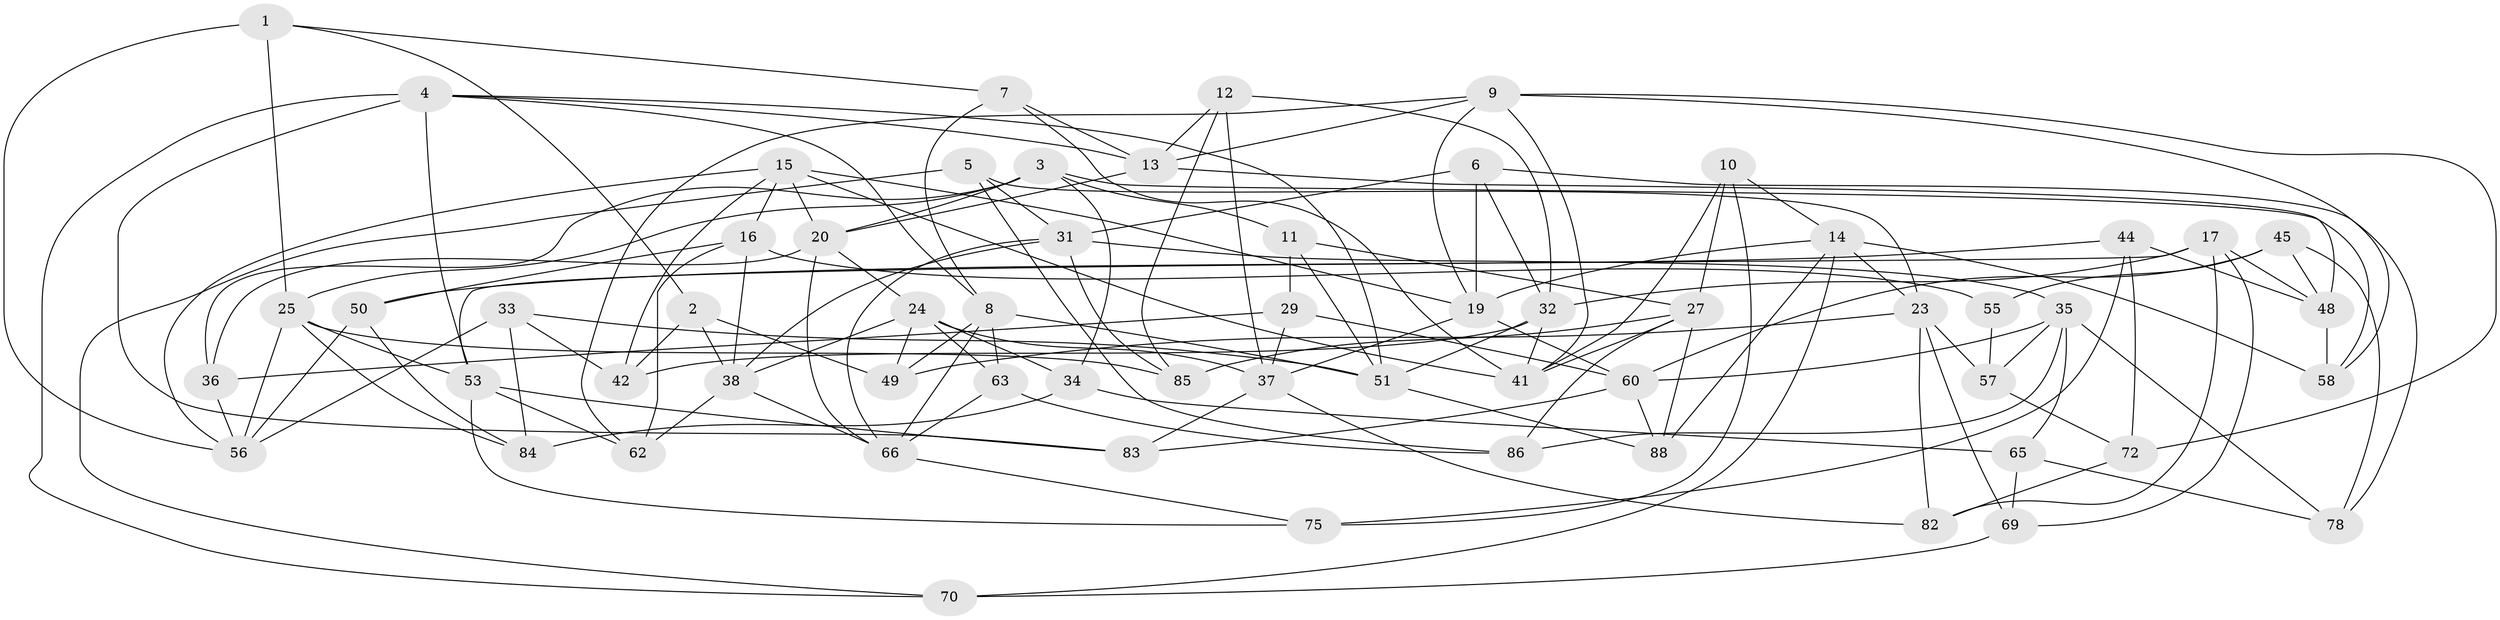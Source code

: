 // original degree distribution, {4: 1.0}
// Generated by graph-tools (version 1.1) at 2025/11/02/27/25 16:11:43]
// undirected, 61 vertices, 147 edges
graph export_dot {
graph [start="1"]
  node [color=gray90,style=filled];
  1;
  2;
  3 [super="+52"];
  4 [super="+22"];
  5;
  6;
  7;
  8 [super="+18"];
  9 [super="+28"];
  10;
  11;
  12;
  13 [super="+47"];
  14 [super="+26"];
  15 [super="+73"];
  16 [super="+74"];
  17 [super="+40"];
  19 [super="+43"];
  20 [super="+21"];
  23 [super="+64"];
  24 [super="+46"];
  25 [super="+30"];
  27 [super="+39"];
  29;
  31 [super="+54"];
  32 [super="+76"];
  33;
  34;
  35 [super="+77"];
  36;
  37 [super="+59"];
  38 [super="+79"];
  41 [super="+61"];
  42;
  44;
  45;
  48 [super="+68"];
  49;
  50;
  51 [super="+71"];
  53 [super="+87"];
  55;
  56 [super="+80"];
  57;
  58;
  60 [super="+67"];
  62;
  63;
  65;
  66 [super="+81"];
  69;
  70;
  72;
  75;
  78;
  82;
  83;
  84;
  85;
  86;
  88;
  1 -- 2;
  1 -- 7;
  1 -- 25;
  1 -- 56;
  2 -- 49;
  2 -- 42;
  2 -- 38;
  3 -- 34;
  3 -- 20;
  3 -- 58;
  3 -- 11;
  3 -- 25;
  3 -- 36;
  4 -- 83;
  4 -- 13;
  4 -- 53;
  4 -- 8;
  4 -- 51;
  4 -- 70;
  5 -- 70;
  5 -- 86;
  5 -- 31;
  5 -- 23;
  6 -- 19;
  6 -- 78;
  6 -- 31;
  6 -- 32;
  7 -- 13;
  7 -- 41;
  7 -- 8;
  8 -- 63;
  8 -- 49;
  8 -- 66;
  8 -- 51;
  9 -- 41;
  9 -- 19;
  9 -- 72;
  9 -- 58;
  9 -- 62;
  9 -- 13;
  10 -- 14;
  10 -- 75;
  10 -- 27;
  10 -- 41;
  11 -- 51;
  11 -- 29;
  11 -- 27;
  12 -- 85;
  12 -- 37;
  12 -- 13;
  12 -- 32;
  13 -- 48;
  13 -- 20;
  14 -- 58;
  14 -- 88;
  14 -- 70;
  14 -- 19;
  14 -- 23;
  15 -- 19;
  15 -- 41;
  15 -- 42;
  15 -- 16;
  15 -- 56;
  15 -- 20;
  16 -- 62;
  16 -- 55 [weight=2];
  16 -- 38;
  16 -- 50;
  17 -- 82;
  17 -- 53;
  17 -- 48 [weight=2];
  17 -- 32;
  17 -- 69;
  19 -- 60;
  19 -- 37;
  20 -- 66;
  20 -- 24;
  20 -- 36;
  23 -- 49;
  23 -- 82;
  23 -- 57;
  23 -- 69;
  24 -- 37;
  24 -- 63;
  24 -- 38;
  24 -- 49;
  24 -- 34;
  25 -- 56;
  25 -- 53;
  25 -- 84;
  25 -- 85;
  27 -- 88;
  27 -- 85;
  27 -- 41;
  27 -- 86;
  29 -- 36;
  29 -- 37;
  29 -- 60;
  31 -- 38;
  31 -- 35;
  31 -- 85;
  31 -- 66;
  32 -- 42;
  32 -- 51;
  32 -- 41;
  33 -- 42;
  33 -- 51;
  33 -- 56;
  33 -- 84;
  34 -- 65;
  34 -- 84;
  35 -- 86;
  35 -- 78;
  35 -- 65;
  35 -- 57;
  35 -- 60;
  36 -- 56;
  37 -- 83;
  37 -- 82;
  38 -- 66;
  38 -- 62;
  44 -- 72;
  44 -- 50;
  44 -- 75;
  44 -- 48;
  45 -- 55;
  45 -- 78;
  45 -- 48;
  45 -- 60;
  48 -- 58;
  50 -- 84;
  50 -- 56;
  51 -- 88;
  53 -- 75;
  53 -- 83;
  53 -- 62;
  55 -- 57;
  57 -- 72;
  60 -- 88;
  60 -- 83;
  63 -- 86;
  63 -- 66;
  65 -- 78;
  65 -- 69;
  66 -- 75;
  69 -- 70;
  72 -- 82;
}
